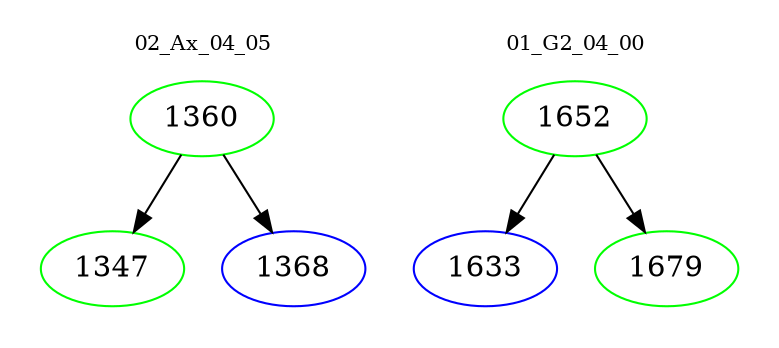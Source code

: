 digraph{
subgraph cluster_0 {
color = white
label = "02_Ax_04_05";
fontsize=10;
T0_1360 [label="1360", color="green"]
T0_1360 -> T0_1347 [color="black"]
T0_1347 [label="1347", color="green"]
T0_1360 -> T0_1368 [color="black"]
T0_1368 [label="1368", color="blue"]
}
subgraph cluster_1 {
color = white
label = "01_G2_04_00";
fontsize=10;
T1_1652 [label="1652", color="green"]
T1_1652 -> T1_1633 [color="black"]
T1_1633 [label="1633", color="blue"]
T1_1652 -> T1_1679 [color="black"]
T1_1679 [label="1679", color="green"]
}
}

